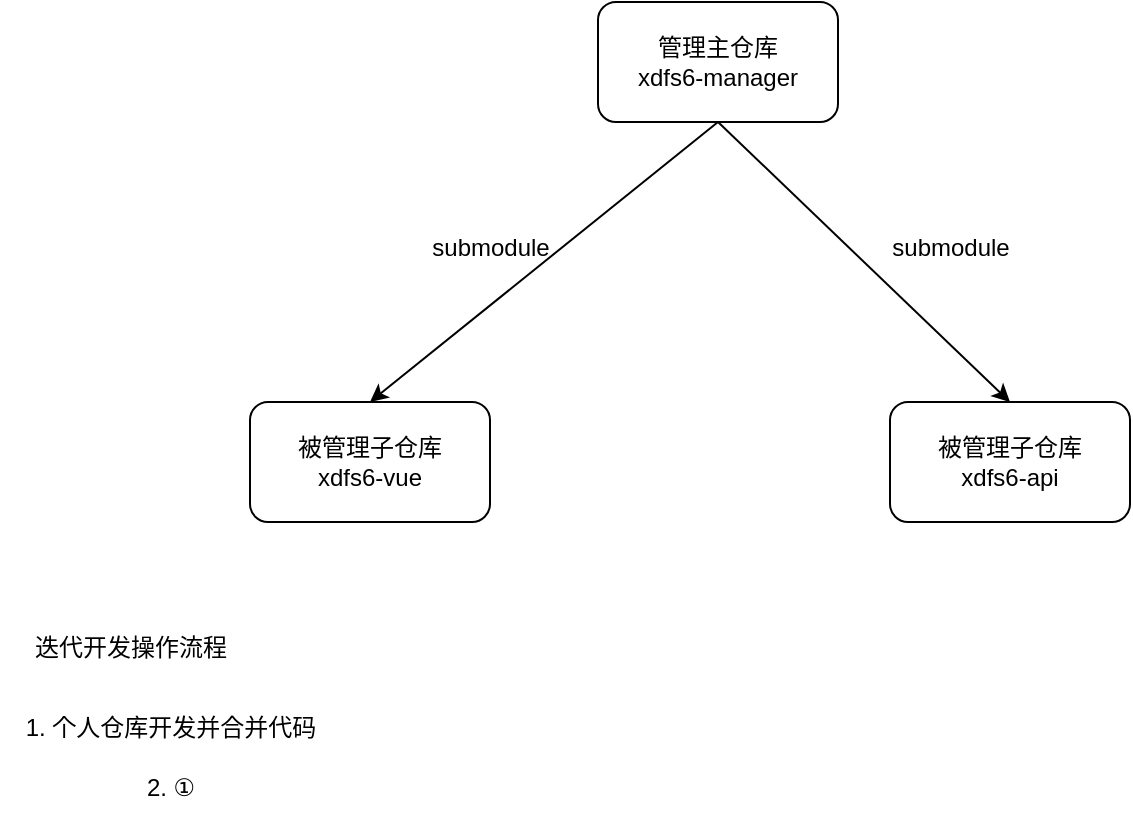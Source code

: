 <mxfile version="21.3.8" type="github">
  <diagram name="第 1 页" id="yf1SPjTQhvNKcc7fC7NG">
    <mxGraphModel dx="1942" dy="819" grid="1" gridSize="10" guides="1" tooltips="1" connect="1" arrows="1" fold="1" page="1" pageScale="1" pageWidth="827" pageHeight="1169" math="0" shadow="0">
      <root>
        <mxCell id="0" />
        <mxCell id="1" parent="0" />
        <mxCell id="3CjwRvomfNy1rH_0kNOI-1" value="管理主仓库&lt;br&gt;xdfs6-manager" style="rounded=1;whiteSpace=wrap;html=1;" vertex="1" parent="1">
          <mxGeometry x="294" y="180" width="120" height="60" as="geometry" />
        </mxCell>
        <mxCell id="3CjwRvomfNy1rH_0kNOI-2" value="被管理子仓库&lt;br&gt;xdfs6-vue" style="rounded=1;whiteSpace=wrap;html=1;" vertex="1" parent="1">
          <mxGeometry x="120" y="380" width="120" height="60" as="geometry" />
        </mxCell>
        <mxCell id="3CjwRvomfNy1rH_0kNOI-3" value="被管理子仓库&lt;br&gt;xdfs6-api" style="rounded=1;whiteSpace=wrap;html=1;" vertex="1" parent="1">
          <mxGeometry x="440" y="380" width="120" height="60" as="geometry" />
        </mxCell>
        <mxCell id="3CjwRvomfNy1rH_0kNOI-4" value="" style="endArrow=classic;html=1;rounded=0;exitX=0.5;exitY=1;exitDx=0;exitDy=0;entryX=0.5;entryY=0;entryDx=0;entryDy=0;" edge="1" parent="1" source="3CjwRvomfNy1rH_0kNOI-1" target="3CjwRvomfNy1rH_0kNOI-2">
          <mxGeometry width="50" height="50" relative="1" as="geometry">
            <mxPoint x="360" y="460" as="sourcePoint" />
            <mxPoint x="410" y="410" as="targetPoint" />
          </mxGeometry>
        </mxCell>
        <mxCell id="3CjwRvomfNy1rH_0kNOI-5" value="" style="endArrow=classic;html=1;rounded=0;exitX=0.5;exitY=1;exitDx=0;exitDy=0;entryX=0.5;entryY=0;entryDx=0;entryDy=0;" edge="1" parent="1" source="3CjwRvomfNy1rH_0kNOI-1" target="3CjwRvomfNy1rH_0kNOI-3">
          <mxGeometry width="50" height="50" relative="1" as="geometry">
            <mxPoint x="360" y="460" as="sourcePoint" />
            <mxPoint x="410" y="410" as="targetPoint" />
          </mxGeometry>
        </mxCell>
        <mxCell id="3CjwRvomfNy1rH_0kNOI-6" value="submodule" style="text;html=1;align=center;verticalAlign=middle;resizable=0;points=[];autosize=1;strokeColor=none;fillColor=none;" vertex="1" parent="1">
          <mxGeometry x="200" y="288" width="80" height="30" as="geometry" />
        </mxCell>
        <mxCell id="3CjwRvomfNy1rH_0kNOI-7" value="submodule" style="text;html=1;align=center;verticalAlign=middle;resizable=0;points=[];autosize=1;strokeColor=none;fillColor=none;" vertex="1" parent="1">
          <mxGeometry x="430" y="288" width="80" height="30" as="geometry" />
        </mxCell>
        <mxCell id="3CjwRvomfNy1rH_0kNOI-8" value="迭代开发操作流程" style="text;html=1;align=center;verticalAlign=middle;resizable=0;points=[];autosize=1;strokeColor=none;fillColor=none;" vertex="1" parent="1">
          <mxGeometry y="488" width="120" height="30" as="geometry" />
        </mxCell>
        <mxCell id="3CjwRvomfNy1rH_0kNOI-9" value="1. 个人仓库开发并合并代码" style="text;html=1;align=center;verticalAlign=middle;resizable=0;points=[];autosize=1;strokeColor=none;fillColor=none;" vertex="1" parent="1">
          <mxGeometry x="-5" y="528" width="170" height="30" as="geometry" />
        </mxCell>
        <mxCell id="3CjwRvomfNy1rH_0kNOI-10" value="2. ①" style="text;html=1;align=center;verticalAlign=middle;resizable=0;points=[];autosize=1;strokeColor=none;fillColor=none;" vertex="1" parent="1">
          <mxGeometry x="55" y="558" width="50" height="30" as="geometry" />
        </mxCell>
      </root>
    </mxGraphModel>
  </diagram>
</mxfile>
